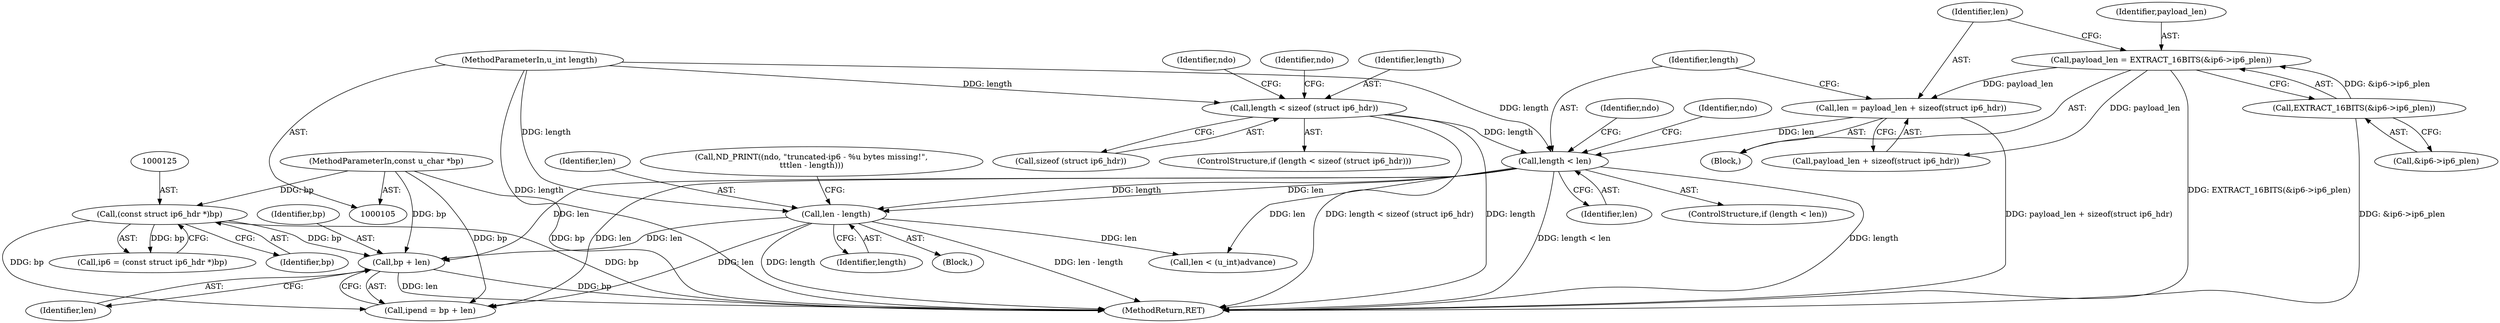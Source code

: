 digraph "0_tcpdump_66df248b49095c261138b5a5e34d341a6bf9ac7f@pointer" {
"1000256" [label="(Call,bp + len)"];
"1000124" [label="(Call,(const struct ip6_hdr *)bp)"];
"1000107" [label="(MethodParameterIn,const u_char *bp)"];
"1000180" [label="(Call,length < len)"];
"1000131" [label="(Call,length < sizeof (struct ip6_hdr))"];
"1000108" [label="(MethodParameterIn,u_int length)"];
"1000173" [label="(Call,len = payload_len + sizeof(struct ip6_hdr))"];
"1000166" [label="(Call,payload_len = EXTRACT_16BITS(&ip6->ip6_plen))"];
"1000168" [label="(Call,EXTRACT_16BITS(&ip6->ip6_plen))"];
"1000188" [label="(Call,len - length)"];
"1000181" [label="(Identifier,length)"];
"1000256" [label="(Call,bp + len)"];
"1000254" [label="(Call,ipend = bp + len)"];
"1000131" [label="(Call,length < sizeof (struct ip6_hdr))"];
"1000182" [label="(Identifier,len)"];
"1000166" [label="(Call,payload_len = EXTRACT_16BITS(&ip6->ip6_plen))"];
"1000185" [label="(Identifier,ndo)"];
"1000186" [label="(Block,)"];
"1000258" [label="(Identifier,len)"];
"1000169" [label="(Call,&ip6->ip6_plen)"];
"1000168" [label="(Call,EXTRACT_16BITS(&ip6->ip6_plen))"];
"1000109" [label="(Block,)"];
"1000190" [label="(Identifier,length)"];
"1000188" [label="(Call,len - length)"];
"1000173" [label="(Call,len = payload_len + sizeof(struct ip6_hdr))"];
"1000124" [label="(Call,(const struct ip6_hdr *)bp)"];
"1000132" [label="(Identifier,length)"];
"1000193" [label="(Identifier,ndo)"];
"1000174" [label="(Identifier,len)"];
"1000126" [label="(Identifier,bp)"];
"1000180" [label="(Call,length < len)"];
"1000257" [label="(Identifier,bp)"];
"1000108" [label="(MethodParameterIn,u_int length)"];
"1000189" [label="(Identifier,len)"];
"1000130" [label="(ControlStructure,if (length < sizeof (struct ip6_hdr)))"];
"1000122" [label="(Call,ip6 = (const struct ip6_hdr *)bp)"];
"1000296" [label="(Call,len < (u_int)advance)"];
"1000138" [label="(Identifier,ndo)"];
"1000175" [label="(Call,payload_len + sizeof(struct ip6_hdr))"];
"1000167" [label="(Identifier,payload_len)"];
"1000179" [label="(ControlStructure,if (length < len))"];
"1000183" [label="(Call,ND_PRINT((ndo, \"truncated-ip6 - %u bytes missing!\",\n\t\t\tlen - length)))"];
"1000107" [label="(MethodParameterIn,const u_char *bp)"];
"1000133" [label="(Call,sizeof (struct ip6_hdr))"];
"1000146" [label="(Identifier,ndo)"];
"1000633" [label="(MethodReturn,RET)"];
"1000256" -> "1000254"  [label="AST: "];
"1000256" -> "1000258"  [label="CFG: "];
"1000257" -> "1000256"  [label="AST: "];
"1000258" -> "1000256"  [label="AST: "];
"1000254" -> "1000256"  [label="CFG: "];
"1000256" -> "1000633"  [label="DDG: len"];
"1000256" -> "1000633"  [label="DDG: bp"];
"1000124" -> "1000256"  [label="DDG: bp"];
"1000107" -> "1000256"  [label="DDG: bp"];
"1000180" -> "1000256"  [label="DDG: len"];
"1000188" -> "1000256"  [label="DDG: len"];
"1000124" -> "1000122"  [label="AST: "];
"1000124" -> "1000126"  [label="CFG: "];
"1000125" -> "1000124"  [label="AST: "];
"1000126" -> "1000124"  [label="AST: "];
"1000122" -> "1000124"  [label="CFG: "];
"1000124" -> "1000633"  [label="DDG: bp"];
"1000124" -> "1000122"  [label="DDG: bp"];
"1000107" -> "1000124"  [label="DDG: bp"];
"1000124" -> "1000254"  [label="DDG: bp"];
"1000107" -> "1000105"  [label="AST: "];
"1000107" -> "1000633"  [label="DDG: bp"];
"1000107" -> "1000254"  [label="DDG: bp"];
"1000180" -> "1000179"  [label="AST: "];
"1000180" -> "1000182"  [label="CFG: "];
"1000181" -> "1000180"  [label="AST: "];
"1000182" -> "1000180"  [label="AST: "];
"1000185" -> "1000180"  [label="CFG: "];
"1000193" -> "1000180"  [label="CFG: "];
"1000180" -> "1000633"  [label="DDG: length"];
"1000180" -> "1000633"  [label="DDG: length < len"];
"1000131" -> "1000180"  [label="DDG: length"];
"1000108" -> "1000180"  [label="DDG: length"];
"1000173" -> "1000180"  [label="DDG: len"];
"1000180" -> "1000188"  [label="DDG: len"];
"1000180" -> "1000188"  [label="DDG: length"];
"1000180" -> "1000254"  [label="DDG: len"];
"1000180" -> "1000296"  [label="DDG: len"];
"1000131" -> "1000130"  [label="AST: "];
"1000131" -> "1000133"  [label="CFG: "];
"1000132" -> "1000131"  [label="AST: "];
"1000133" -> "1000131"  [label="AST: "];
"1000138" -> "1000131"  [label="CFG: "];
"1000146" -> "1000131"  [label="CFG: "];
"1000131" -> "1000633"  [label="DDG: length"];
"1000131" -> "1000633"  [label="DDG: length < sizeof (struct ip6_hdr)"];
"1000108" -> "1000131"  [label="DDG: length"];
"1000108" -> "1000105"  [label="AST: "];
"1000108" -> "1000633"  [label="DDG: length"];
"1000108" -> "1000188"  [label="DDG: length"];
"1000173" -> "1000109"  [label="AST: "];
"1000173" -> "1000175"  [label="CFG: "];
"1000174" -> "1000173"  [label="AST: "];
"1000175" -> "1000173"  [label="AST: "];
"1000181" -> "1000173"  [label="CFG: "];
"1000173" -> "1000633"  [label="DDG: payload_len + sizeof(struct ip6_hdr)"];
"1000166" -> "1000173"  [label="DDG: payload_len"];
"1000166" -> "1000109"  [label="AST: "];
"1000166" -> "1000168"  [label="CFG: "];
"1000167" -> "1000166"  [label="AST: "];
"1000168" -> "1000166"  [label="AST: "];
"1000174" -> "1000166"  [label="CFG: "];
"1000166" -> "1000633"  [label="DDG: EXTRACT_16BITS(&ip6->ip6_plen)"];
"1000168" -> "1000166"  [label="DDG: &ip6->ip6_plen"];
"1000166" -> "1000175"  [label="DDG: payload_len"];
"1000168" -> "1000169"  [label="CFG: "];
"1000169" -> "1000168"  [label="AST: "];
"1000168" -> "1000633"  [label="DDG: &ip6->ip6_plen"];
"1000188" -> "1000186"  [label="AST: "];
"1000188" -> "1000190"  [label="CFG: "];
"1000189" -> "1000188"  [label="AST: "];
"1000190" -> "1000188"  [label="AST: "];
"1000183" -> "1000188"  [label="CFG: "];
"1000188" -> "1000633"  [label="DDG: len - length"];
"1000188" -> "1000633"  [label="DDG: length"];
"1000188" -> "1000254"  [label="DDG: len"];
"1000188" -> "1000296"  [label="DDG: len"];
}
